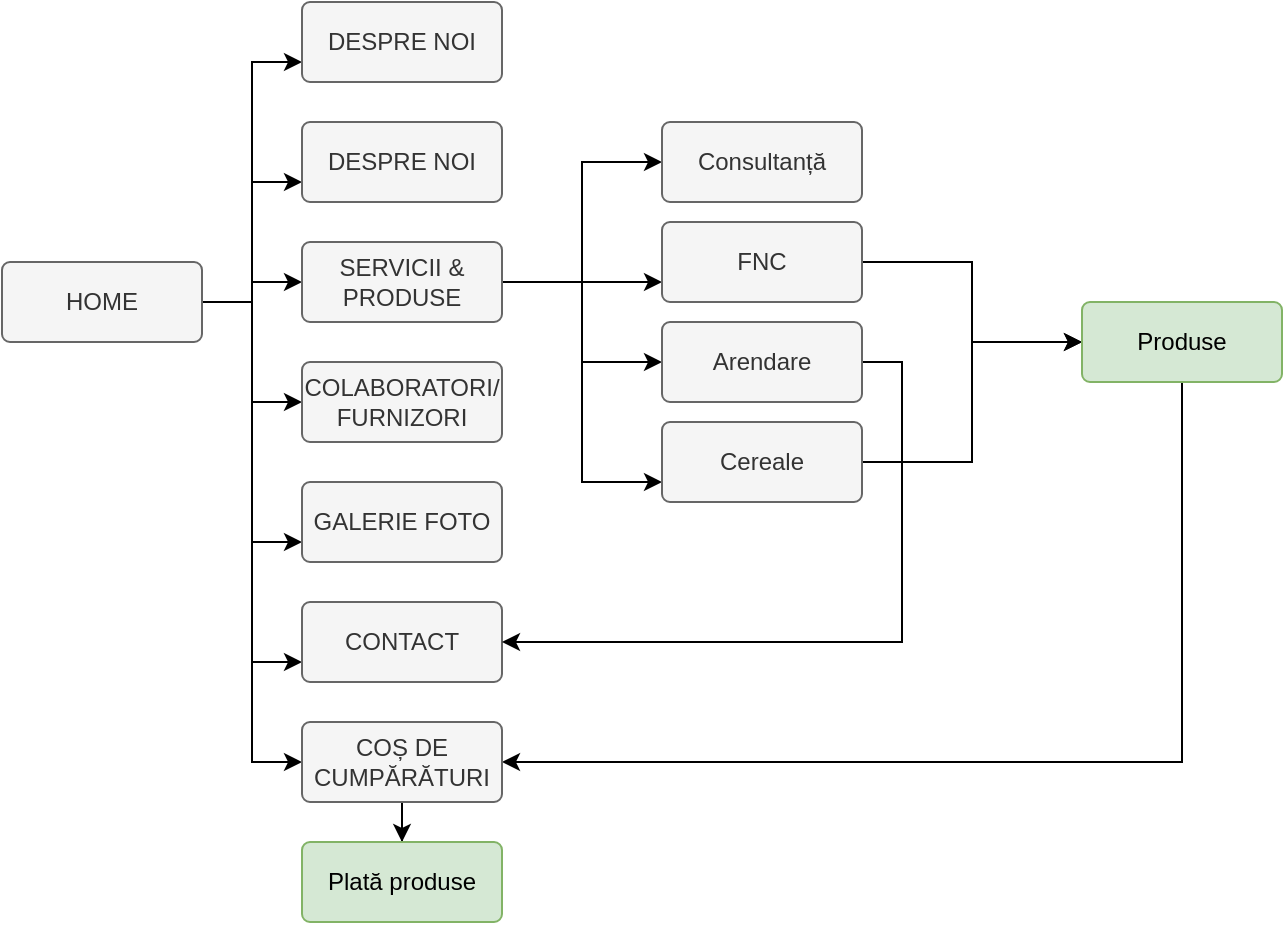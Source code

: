 <mxfile version="14.6.10" type="github">
  <diagram id="acvf0RufCCxVsv5_PF9g" name="Page-1">
    <mxGraphModel dx="782" dy="468" grid="1" gridSize="10" guides="1" tooltips="1" connect="1" arrows="1" fold="1" page="1" pageScale="1" pageWidth="827" pageHeight="1169" math="0" shadow="0">
      <root>
        <mxCell id="0" />
        <mxCell id="1" parent="0" />
        <mxCell id="kXSDyCHVliUlZymCafyJ-48" style="edgeStyle=orthogonalEdgeStyle;rounded=0;orthogonalLoop=1;jettySize=auto;html=1;exitX=1;exitY=0.5;exitDx=0;exitDy=0;entryX=0;entryY=0.5;entryDx=0;entryDy=0;" edge="1" parent="1" source="kXSDyCHVliUlZymCafyJ-2" target="kXSDyCHVliUlZymCafyJ-5">
          <mxGeometry relative="1" as="geometry" />
        </mxCell>
        <mxCell id="kXSDyCHVliUlZymCafyJ-49" style="edgeStyle=orthogonalEdgeStyle;rounded=0;orthogonalLoop=1;jettySize=auto;html=1;exitX=1;exitY=0.5;exitDx=0;exitDy=0;entryX=0;entryY=0.75;entryDx=0;entryDy=0;" edge="1" parent="1" source="kXSDyCHVliUlZymCafyJ-2" target="kXSDyCHVliUlZymCafyJ-4">
          <mxGeometry relative="1" as="geometry" />
        </mxCell>
        <mxCell id="kXSDyCHVliUlZymCafyJ-50" style="edgeStyle=orthogonalEdgeStyle;rounded=0;orthogonalLoop=1;jettySize=auto;html=1;exitX=1;exitY=0.5;exitDx=0;exitDy=0;entryX=0;entryY=0.75;entryDx=0;entryDy=0;" edge="1" parent="1" source="kXSDyCHVliUlZymCafyJ-2" target="kXSDyCHVliUlZymCafyJ-3">
          <mxGeometry relative="1" as="geometry" />
        </mxCell>
        <mxCell id="kXSDyCHVliUlZymCafyJ-51" style="edgeStyle=orthogonalEdgeStyle;rounded=0;orthogonalLoop=1;jettySize=auto;html=1;exitX=1;exitY=0.5;exitDx=0;exitDy=0;entryX=0;entryY=0.5;entryDx=0;entryDy=0;" edge="1" parent="1" source="kXSDyCHVliUlZymCafyJ-2" target="kXSDyCHVliUlZymCafyJ-6">
          <mxGeometry relative="1" as="geometry" />
        </mxCell>
        <mxCell id="kXSDyCHVliUlZymCafyJ-52" style="edgeStyle=orthogonalEdgeStyle;rounded=0;orthogonalLoop=1;jettySize=auto;html=1;exitX=1;exitY=0.5;exitDx=0;exitDy=0;entryX=0;entryY=0.75;entryDx=0;entryDy=0;" edge="1" parent="1" source="kXSDyCHVliUlZymCafyJ-2" target="kXSDyCHVliUlZymCafyJ-7">
          <mxGeometry relative="1" as="geometry" />
        </mxCell>
        <mxCell id="kXSDyCHVliUlZymCafyJ-53" style="edgeStyle=orthogonalEdgeStyle;rounded=0;orthogonalLoop=1;jettySize=auto;html=1;exitX=1;exitY=0.5;exitDx=0;exitDy=0;entryX=0;entryY=0.75;entryDx=0;entryDy=0;" edge="1" parent="1" source="kXSDyCHVliUlZymCafyJ-2" target="kXSDyCHVliUlZymCafyJ-8">
          <mxGeometry relative="1" as="geometry" />
        </mxCell>
        <mxCell id="kXSDyCHVliUlZymCafyJ-59" style="edgeStyle=orthogonalEdgeStyle;rounded=0;orthogonalLoop=1;jettySize=auto;html=1;exitX=1;exitY=0.5;exitDx=0;exitDy=0;entryX=0;entryY=0.5;entryDx=0;entryDy=0;" edge="1" parent="1" source="kXSDyCHVliUlZymCafyJ-2" target="kXSDyCHVliUlZymCafyJ-58">
          <mxGeometry relative="1" as="geometry" />
        </mxCell>
        <mxCell id="kXSDyCHVliUlZymCafyJ-2" value="HOME" style="rounded=1;arcSize=10;whiteSpace=wrap;html=1;align=center;fillColor=#f5f5f5;strokeColor=#666666;fontColor=#333333;" vertex="1" parent="1">
          <mxGeometry x="20" y="160" width="100" height="40" as="geometry" />
        </mxCell>
        <mxCell id="kXSDyCHVliUlZymCafyJ-3" value="DESPRE NOI" style="rounded=1;arcSize=10;whiteSpace=wrap;html=1;align=center;fillColor=#f5f5f5;strokeColor=#666666;fontColor=#333333;" vertex="1" parent="1">
          <mxGeometry x="170" y="30" width="100" height="40" as="geometry" />
        </mxCell>
        <mxCell id="kXSDyCHVliUlZymCafyJ-4" value="DESPRE NOI" style="rounded=1;arcSize=10;whiteSpace=wrap;html=1;align=center;fillColor=#f5f5f5;strokeColor=#666666;fontColor=#333333;" vertex="1" parent="1">
          <mxGeometry x="170" y="90" width="100" height="40" as="geometry" />
        </mxCell>
        <mxCell id="kXSDyCHVliUlZymCafyJ-35" style="edgeStyle=orthogonalEdgeStyle;rounded=0;orthogonalLoop=1;jettySize=auto;html=1;exitX=1;exitY=0.25;exitDx=0;exitDy=0;" edge="1" parent="1" source="kXSDyCHVliUlZymCafyJ-5" target="kXSDyCHVliUlZymCafyJ-10">
          <mxGeometry relative="1" as="geometry">
            <Array as="points">
              <mxPoint x="270" y="170" />
            </Array>
          </mxGeometry>
        </mxCell>
        <mxCell id="kXSDyCHVliUlZymCafyJ-45" style="edgeStyle=orthogonalEdgeStyle;rounded=0;orthogonalLoop=1;jettySize=auto;html=1;exitX=1;exitY=0.5;exitDx=0;exitDy=0;entryX=0;entryY=0.5;entryDx=0;entryDy=0;" edge="1" parent="1" source="kXSDyCHVliUlZymCafyJ-5" target="kXSDyCHVliUlZymCafyJ-9">
          <mxGeometry relative="1" as="geometry" />
        </mxCell>
        <mxCell id="kXSDyCHVliUlZymCafyJ-46" style="edgeStyle=orthogonalEdgeStyle;rounded=0;orthogonalLoop=1;jettySize=auto;html=1;exitX=1;exitY=0.5;exitDx=0;exitDy=0;entryX=0;entryY=0.5;entryDx=0;entryDy=0;" edge="1" parent="1" source="kXSDyCHVliUlZymCafyJ-5" target="kXSDyCHVliUlZymCafyJ-11">
          <mxGeometry relative="1" as="geometry" />
        </mxCell>
        <mxCell id="kXSDyCHVliUlZymCafyJ-47" style="edgeStyle=orthogonalEdgeStyle;rounded=0;orthogonalLoop=1;jettySize=auto;html=1;exitX=1;exitY=0.5;exitDx=0;exitDy=0;entryX=0;entryY=0.75;entryDx=0;entryDy=0;" edge="1" parent="1" source="kXSDyCHVliUlZymCafyJ-5" target="kXSDyCHVliUlZymCafyJ-13">
          <mxGeometry relative="1" as="geometry" />
        </mxCell>
        <mxCell id="kXSDyCHVliUlZymCafyJ-5" value="SERVICII &amp;amp; PRODUSE" style="rounded=1;arcSize=10;whiteSpace=wrap;html=1;align=center;fillColor=#f5f5f5;strokeColor=#666666;fontColor=#333333;" vertex="1" parent="1">
          <mxGeometry x="170" y="150" width="100" height="40" as="geometry" />
        </mxCell>
        <mxCell id="kXSDyCHVliUlZymCafyJ-6" value="COLABORATORI/ FURNIZORI" style="rounded=1;arcSize=10;whiteSpace=wrap;html=1;align=center;fillColor=#f5f5f5;strokeColor=#666666;fontColor=#333333;" vertex="1" parent="1">
          <mxGeometry x="170" y="210" width="100" height="40" as="geometry" />
        </mxCell>
        <mxCell id="kXSDyCHVliUlZymCafyJ-7" value="GALERIE FOTO" style="rounded=1;arcSize=10;whiteSpace=wrap;html=1;align=center;fillColor=#f5f5f5;strokeColor=#666666;fontColor=#333333;" vertex="1" parent="1">
          <mxGeometry x="170" y="270" width="100" height="40" as="geometry" />
        </mxCell>
        <mxCell id="kXSDyCHVliUlZymCafyJ-8" value="CONTACT" style="rounded=1;arcSize=10;whiteSpace=wrap;html=1;align=center;fillColor=#f5f5f5;strokeColor=#666666;fontColor=#333333;" vertex="1" parent="1">
          <mxGeometry x="170" y="330" width="100" height="40" as="geometry" />
        </mxCell>
        <mxCell id="kXSDyCHVliUlZymCafyJ-9" value="Consultanță" style="rounded=1;arcSize=10;whiteSpace=wrap;html=1;align=center;fillColor=#f5f5f5;strokeColor=#666666;fontColor=#333333;" vertex="1" parent="1">
          <mxGeometry x="350" y="90" width="100" height="40" as="geometry" />
        </mxCell>
        <mxCell id="kXSDyCHVliUlZymCafyJ-56" style="edgeStyle=orthogonalEdgeStyle;rounded=0;orthogonalLoop=1;jettySize=auto;html=1;exitX=1;exitY=0.5;exitDx=0;exitDy=0;entryX=0;entryY=0.5;entryDx=0;entryDy=0;" edge="1" parent="1" source="kXSDyCHVliUlZymCafyJ-10" target="kXSDyCHVliUlZymCafyJ-55">
          <mxGeometry relative="1" as="geometry" />
        </mxCell>
        <mxCell id="kXSDyCHVliUlZymCafyJ-10" value="FNC" style="rounded=1;arcSize=10;whiteSpace=wrap;html=1;align=center;fillColor=#f5f5f5;strokeColor=#666666;fontColor=#333333;" vertex="1" parent="1">
          <mxGeometry x="350" y="140" width="100" height="40" as="geometry" />
        </mxCell>
        <mxCell id="kXSDyCHVliUlZymCafyJ-54" style="edgeStyle=orthogonalEdgeStyle;rounded=0;orthogonalLoop=1;jettySize=auto;html=1;exitX=1;exitY=0.5;exitDx=0;exitDy=0;entryX=1;entryY=0.5;entryDx=0;entryDy=0;" edge="1" parent="1" source="kXSDyCHVliUlZymCafyJ-11" target="kXSDyCHVliUlZymCafyJ-8">
          <mxGeometry relative="1" as="geometry" />
        </mxCell>
        <mxCell id="kXSDyCHVliUlZymCafyJ-11" value="Arendare" style="rounded=1;arcSize=10;whiteSpace=wrap;html=1;align=center;fillColor=#f5f5f5;strokeColor=#666666;fontColor=#333333;" vertex="1" parent="1">
          <mxGeometry x="350" y="190" width="100" height="40" as="geometry" />
        </mxCell>
        <mxCell id="kXSDyCHVliUlZymCafyJ-57" style="edgeStyle=orthogonalEdgeStyle;rounded=0;orthogonalLoop=1;jettySize=auto;html=1;exitX=1;exitY=0.5;exitDx=0;exitDy=0;entryX=0;entryY=0.5;entryDx=0;entryDy=0;" edge="1" parent="1" source="kXSDyCHVliUlZymCafyJ-13" target="kXSDyCHVliUlZymCafyJ-55">
          <mxGeometry relative="1" as="geometry" />
        </mxCell>
        <mxCell id="kXSDyCHVliUlZymCafyJ-13" value="Cereale" style="rounded=1;arcSize=10;whiteSpace=wrap;html=1;align=center;fillColor=#f5f5f5;strokeColor=#666666;fontColor=#333333;" vertex="1" parent="1">
          <mxGeometry x="350" y="240" width="100" height="40" as="geometry" />
        </mxCell>
        <mxCell id="kXSDyCHVliUlZymCafyJ-60" style="edgeStyle=orthogonalEdgeStyle;rounded=0;orthogonalLoop=1;jettySize=auto;html=1;exitX=0.5;exitY=1;exitDx=0;exitDy=0;entryX=1;entryY=0.5;entryDx=0;entryDy=0;" edge="1" parent="1" source="kXSDyCHVliUlZymCafyJ-55" target="kXSDyCHVliUlZymCafyJ-58">
          <mxGeometry relative="1" as="geometry" />
        </mxCell>
        <mxCell id="kXSDyCHVliUlZymCafyJ-55" value="Produse" style="rounded=1;arcSize=10;whiteSpace=wrap;html=1;align=center;fillColor=#d5e8d4;strokeColor=#82b366;" vertex="1" parent="1">
          <mxGeometry x="560" y="180" width="100" height="40" as="geometry" />
        </mxCell>
        <mxCell id="kXSDyCHVliUlZymCafyJ-62" style="edgeStyle=orthogonalEdgeStyle;rounded=0;orthogonalLoop=1;jettySize=auto;html=1;exitX=0.5;exitY=1;exitDx=0;exitDy=0;" edge="1" parent="1" source="kXSDyCHVliUlZymCafyJ-58" target="kXSDyCHVliUlZymCafyJ-61">
          <mxGeometry relative="1" as="geometry" />
        </mxCell>
        <mxCell id="kXSDyCHVliUlZymCafyJ-58" value="COȘ DE CUMPĂRĂTURI" style="rounded=1;arcSize=10;whiteSpace=wrap;html=1;align=center;fillColor=#f5f5f5;strokeColor=#666666;fontColor=#333333;" vertex="1" parent="1">
          <mxGeometry x="170" y="390" width="100" height="40" as="geometry" />
        </mxCell>
        <mxCell id="kXSDyCHVliUlZymCafyJ-61" value="Plată produse" style="rounded=1;arcSize=10;whiteSpace=wrap;html=1;align=center;fillColor=#d5e8d4;strokeColor=#82b366;" vertex="1" parent="1">
          <mxGeometry x="170" y="450" width="100" height="40" as="geometry" />
        </mxCell>
      </root>
    </mxGraphModel>
  </diagram>
</mxfile>

